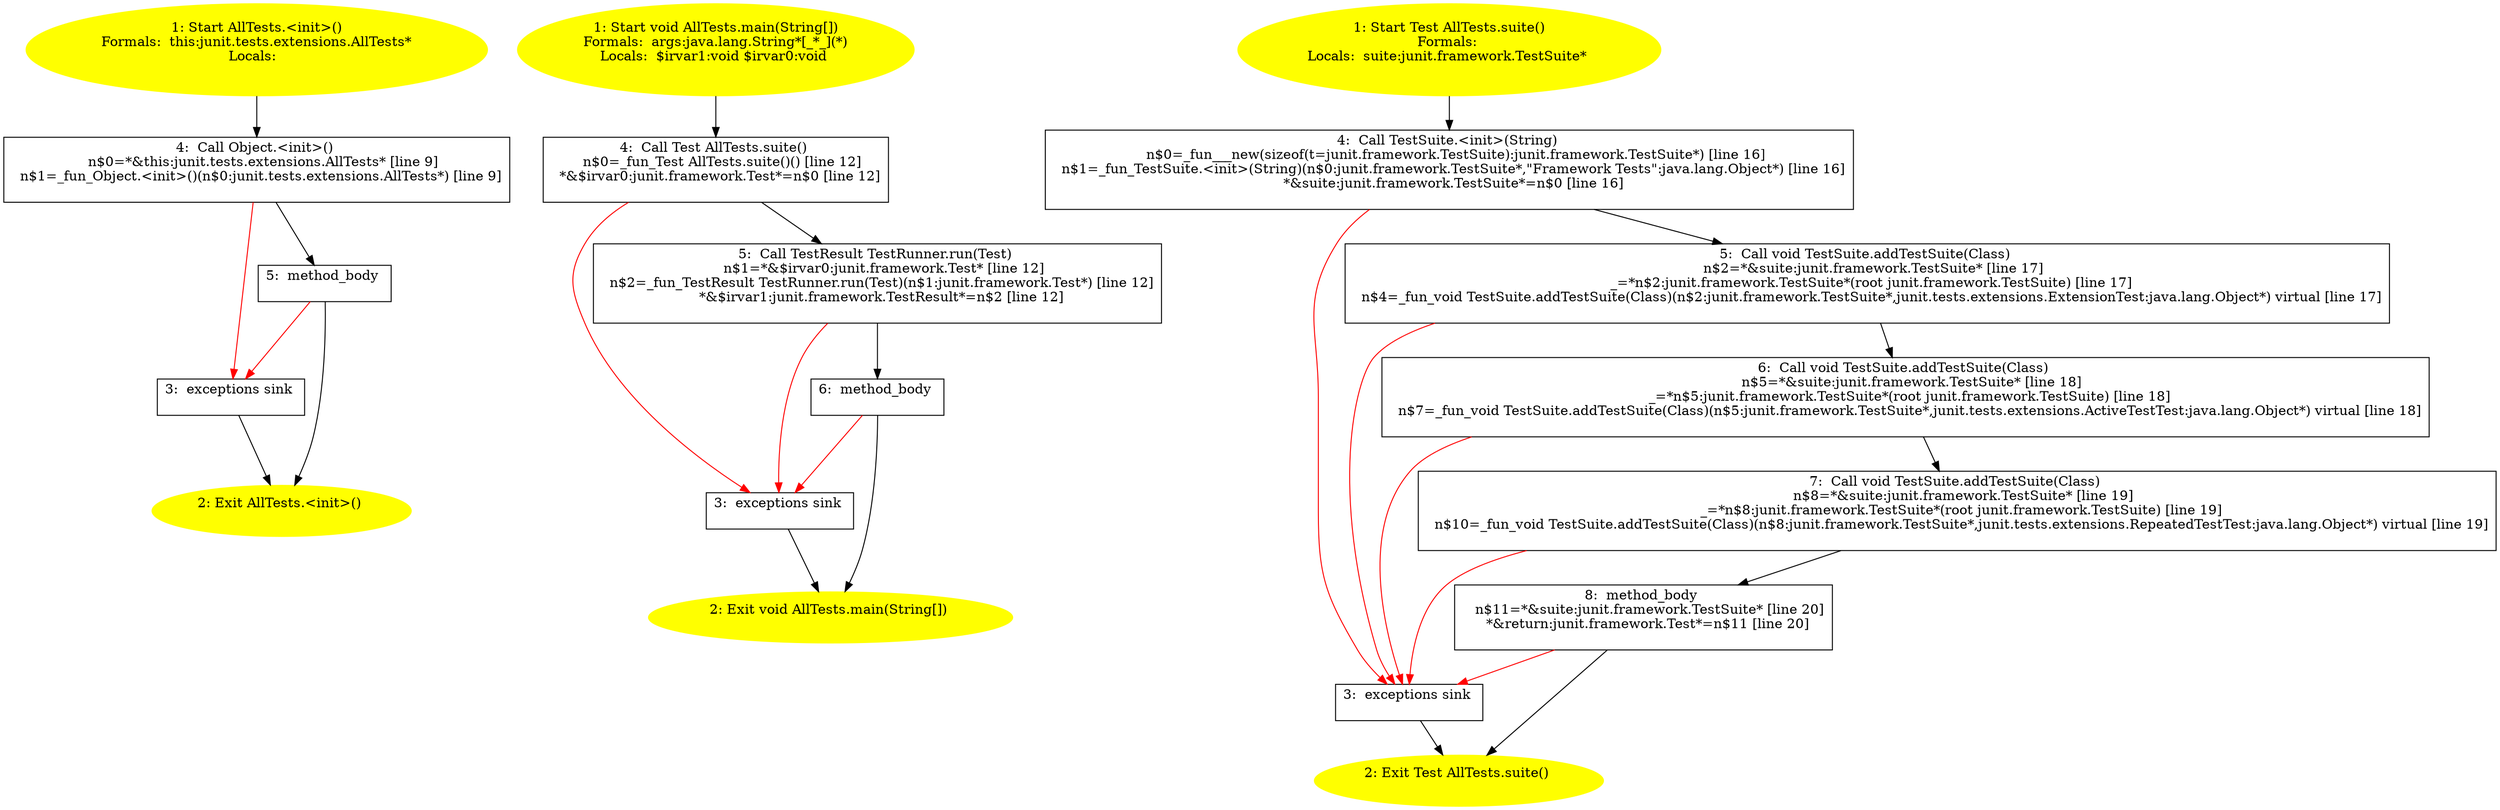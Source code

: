 /* @generated */
digraph cfg {
"junit.tests.extensions.AllTests.<init>().6b0934fdc7e3da944a2e975a4953b663_1" [label="1: Start AllTests.<init>()\nFormals:  this:junit.tests.extensions.AllTests*\nLocals:  \n  " color=yellow style=filled]
	

	 "junit.tests.extensions.AllTests.<init>().6b0934fdc7e3da944a2e975a4953b663_1" -> "junit.tests.extensions.AllTests.<init>().6b0934fdc7e3da944a2e975a4953b663_4" ;
"junit.tests.extensions.AllTests.<init>().6b0934fdc7e3da944a2e975a4953b663_2" [label="2: Exit AllTests.<init>() \n  " color=yellow style=filled]
	

"junit.tests.extensions.AllTests.<init>().6b0934fdc7e3da944a2e975a4953b663_3" [label="3:  exceptions sink \n  " shape="box"]
	

	 "junit.tests.extensions.AllTests.<init>().6b0934fdc7e3da944a2e975a4953b663_3" -> "junit.tests.extensions.AllTests.<init>().6b0934fdc7e3da944a2e975a4953b663_2" ;
"junit.tests.extensions.AllTests.<init>().6b0934fdc7e3da944a2e975a4953b663_4" [label="4:  Call Object.<init>() \n   n$0=*&this:junit.tests.extensions.AllTests* [line 9]\n  n$1=_fun_Object.<init>()(n$0:junit.tests.extensions.AllTests*) [line 9]\n " shape="box"]
	

	 "junit.tests.extensions.AllTests.<init>().6b0934fdc7e3da944a2e975a4953b663_4" -> "junit.tests.extensions.AllTests.<init>().6b0934fdc7e3da944a2e975a4953b663_5" ;
	 "junit.tests.extensions.AllTests.<init>().6b0934fdc7e3da944a2e975a4953b663_4" -> "junit.tests.extensions.AllTests.<init>().6b0934fdc7e3da944a2e975a4953b663_3" [color="red" ];
"junit.tests.extensions.AllTests.<init>().6b0934fdc7e3da944a2e975a4953b663_5" [label="5:  method_body \n  " shape="box"]
	

	 "junit.tests.extensions.AllTests.<init>().6b0934fdc7e3da944a2e975a4953b663_5" -> "junit.tests.extensions.AllTests.<init>().6b0934fdc7e3da944a2e975a4953b663_2" ;
	 "junit.tests.extensions.AllTests.<init>().6b0934fdc7e3da944a2e975a4953b663_5" -> "junit.tests.extensions.AllTests.<init>().6b0934fdc7e3da944a2e975a4953b663_3" [color="red" ];
"junit.tests.extensions.AllTests.main(java.lang.String[]):void.b97d937a1bb90e72f31847a33ee89bc4_1" [label="1: Start void AllTests.main(String[])\nFormals:  args:java.lang.String*[_*_](*)\nLocals:  $irvar1:void $irvar0:void \n  " color=yellow style=filled]
	

	 "junit.tests.extensions.AllTests.main(java.lang.String[]):void.b97d937a1bb90e72f31847a33ee89bc4_1" -> "junit.tests.extensions.AllTests.main(java.lang.String[]):void.b97d937a1bb90e72f31847a33ee89bc4_4" ;
"junit.tests.extensions.AllTests.main(java.lang.String[]):void.b97d937a1bb90e72f31847a33ee89bc4_2" [label="2: Exit void AllTests.main(String[]) \n  " color=yellow style=filled]
	

"junit.tests.extensions.AllTests.main(java.lang.String[]):void.b97d937a1bb90e72f31847a33ee89bc4_3" [label="3:  exceptions sink \n  " shape="box"]
	

	 "junit.tests.extensions.AllTests.main(java.lang.String[]):void.b97d937a1bb90e72f31847a33ee89bc4_3" -> "junit.tests.extensions.AllTests.main(java.lang.String[]):void.b97d937a1bb90e72f31847a33ee89bc4_2" ;
"junit.tests.extensions.AllTests.main(java.lang.String[]):void.b97d937a1bb90e72f31847a33ee89bc4_4" [label="4:  Call Test AllTests.suite() \n   n$0=_fun_Test AllTests.suite()() [line 12]\n  *&$irvar0:junit.framework.Test*=n$0 [line 12]\n " shape="box"]
	

	 "junit.tests.extensions.AllTests.main(java.lang.String[]):void.b97d937a1bb90e72f31847a33ee89bc4_4" -> "junit.tests.extensions.AllTests.main(java.lang.String[]):void.b97d937a1bb90e72f31847a33ee89bc4_5" ;
	 "junit.tests.extensions.AllTests.main(java.lang.String[]):void.b97d937a1bb90e72f31847a33ee89bc4_4" -> "junit.tests.extensions.AllTests.main(java.lang.String[]):void.b97d937a1bb90e72f31847a33ee89bc4_3" [color="red" ];
"junit.tests.extensions.AllTests.main(java.lang.String[]):void.b97d937a1bb90e72f31847a33ee89bc4_5" [label="5:  Call TestResult TestRunner.run(Test) \n   n$1=*&$irvar0:junit.framework.Test* [line 12]\n  n$2=_fun_TestResult TestRunner.run(Test)(n$1:junit.framework.Test*) [line 12]\n  *&$irvar1:junit.framework.TestResult*=n$2 [line 12]\n " shape="box"]
	

	 "junit.tests.extensions.AllTests.main(java.lang.String[]):void.b97d937a1bb90e72f31847a33ee89bc4_5" -> "junit.tests.extensions.AllTests.main(java.lang.String[]):void.b97d937a1bb90e72f31847a33ee89bc4_6" ;
	 "junit.tests.extensions.AllTests.main(java.lang.String[]):void.b97d937a1bb90e72f31847a33ee89bc4_5" -> "junit.tests.extensions.AllTests.main(java.lang.String[]):void.b97d937a1bb90e72f31847a33ee89bc4_3" [color="red" ];
"junit.tests.extensions.AllTests.main(java.lang.String[]):void.b97d937a1bb90e72f31847a33ee89bc4_6" [label="6:  method_body \n  " shape="box"]
	

	 "junit.tests.extensions.AllTests.main(java.lang.String[]):void.b97d937a1bb90e72f31847a33ee89bc4_6" -> "junit.tests.extensions.AllTests.main(java.lang.String[]):void.b97d937a1bb90e72f31847a33ee89bc4_2" ;
	 "junit.tests.extensions.AllTests.main(java.lang.String[]):void.b97d937a1bb90e72f31847a33ee89bc4_6" -> "junit.tests.extensions.AllTests.main(java.lang.String[]):void.b97d937a1bb90e72f31847a33ee89bc4_3" [color="red" ];
"junit.tests.extensions.AllTests.suite():junit.framework.Test.a1032aad0a36acb91422db64c9e76716_1" [label="1: Start Test AllTests.suite()\nFormals: \nLocals:  suite:junit.framework.TestSuite* \n  " color=yellow style=filled]
	

	 "junit.tests.extensions.AllTests.suite():junit.framework.Test.a1032aad0a36acb91422db64c9e76716_1" -> "junit.tests.extensions.AllTests.suite():junit.framework.Test.a1032aad0a36acb91422db64c9e76716_4" ;
"junit.tests.extensions.AllTests.suite():junit.framework.Test.a1032aad0a36acb91422db64c9e76716_2" [label="2: Exit Test AllTests.suite() \n  " color=yellow style=filled]
	

"junit.tests.extensions.AllTests.suite():junit.framework.Test.a1032aad0a36acb91422db64c9e76716_3" [label="3:  exceptions sink \n  " shape="box"]
	

	 "junit.tests.extensions.AllTests.suite():junit.framework.Test.a1032aad0a36acb91422db64c9e76716_3" -> "junit.tests.extensions.AllTests.suite():junit.framework.Test.a1032aad0a36acb91422db64c9e76716_2" ;
"junit.tests.extensions.AllTests.suite():junit.framework.Test.a1032aad0a36acb91422db64c9e76716_4" [label="4:  Call TestSuite.<init>(String) \n   n$0=_fun___new(sizeof(t=junit.framework.TestSuite):junit.framework.TestSuite*) [line 16]\n  n$1=_fun_TestSuite.<init>(String)(n$0:junit.framework.TestSuite*,\"Framework Tests\":java.lang.Object*) [line 16]\n  *&suite:junit.framework.TestSuite*=n$0 [line 16]\n " shape="box"]
	

	 "junit.tests.extensions.AllTests.suite():junit.framework.Test.a1032aad0a36acb91422db64c9e76716_4" -> "junit.tests.extensions.AllTests.suite():junit.framework.Test.a1032aad0a36acb91422db64c9e76716_5" ;
	 "junit.tests.extensions.AllTests.suite():junit.framework.Test.a1032aad0a36acb91422db64c9e76716_4" -> "junit.tests.extensions.AllTests.suite():junit.framework.Test.a1032aad0a36acb91422db64c9e76716_3" [color="red" ];
"junit.tests.extensions.AllTests.suite():junit.framework.Test.a1032aad0a36acb91422db64c9e76716_5" [label="5:  Call void TestSuite.addTestSuite(Class) \n   n$2=*&suite:junit.framework.TestSuite* [line 17]\n  _=*n$2:junit.framework.TestSuite*(root junit.framework.TestSuite) [line 17]\n  n$4=_fun_void TestSuite.addTestSuite(Class)(n$2:junit.framework.TestSuite*,junit.tests.extensions.ExtensionTest:java.lang.Object*) virtual [line 17]\n " shape="box"]
	

	 "junit.tests.extensions.AllTests.suite():junit.framework.Test.a1032aad0a36acb91422db64c9e76716_5" -> "junit.tests.extensions.AllTests.suite():junit.framework.Test.a1032aad0a36acb91422db64c9e76716_6" ;
	 "junit.tests.extensions.AllTests.suite():junit.framework.Test.a1032aad0a36acb91422db64c9e76716_5" -> "junit.tests.extensions.AllTests.suite():junit.framework.Test.a1032aad0a36acb91422db64c9e76716_3" [color="red" ];
"junit.tests.extensions.AllTests.suite():junit.framework.Test.a1032aad0a36acb91422db64c9e76716_6" [label="6:  Call void TestSuite.addTestSuite(Class) \n   n$5=*&suite:junit.framework.TestSuite* [line 18]\n  _=*n$5:junit.framework.TestSuite*(root junit.framework.TestSuite) [line 18]\n  n$7=_fun_void TestSuite.addTestSuite(Class)(n$5:junit.framework.TestSuite*,junit.tests.extensions.ActiveTestTest:java.lang.Object*) virtual [line 18]\n " shape="box"]
	

	 "junit.tests.extensions.AllTests.suite():junit.framework.Test.a1032aad0a36acb91422db64c9e76716_6" -> "junit.tests.extensions.AllTests.suite():junit.framework.Test.a1032aad0a36acb91422db64c9e76716_7" ;
	 "junit.tests.extensions.AllTests.suite():junit.framework.Test.a1032aad0a36acb91422db64c9e76716_6" -> "junit.tests.extensions.AllTests.suite():junit.framework.Test.a1032aad0a36acb91422db64c9e76716_3" [color="red" ];
"junit.tests.extensions.AllTests.suite():junit.framework.Test.a1032aad0a36acb91422db64c9e76716_7" [label="7:  Call void TestSuite.addTestSuite(Class) \n   n$8=*&suite:junit.framework.TestSuite* [line 19]\n  _=*n$8:junit.framework.TestSuite*(root junit.framework.TestSuite) [line 19]\n  n$10=_fun_void TestSuite.addTestSuite(Class)(n$8:junit.framework.TestSuite*,junit.tests.extensions.RepeatedTestTest:java.lang.Object*) virtual [line 19]\n " shape="box"]
	

	 "junit.tests.extensions.AllTests.suite():junit.framework.Test.a1032aad0a36acb91422db64c9e76716_7" -> "junit.tests.extensions.AllTests.suite():junit.framework.Test.a1032aad0a36acb91422db64c9e76716_8" ;
	 "junit.tests.extensions.AllTests.suite():junit.framework.Test.a1032aad0a36acb91422db64c9e76716_7" -> "junit.tests.extensions.AllTests.suite():junit.framework.Test.a1032aad0a36acb91422db64c9e76716_3" [color="red" ];
"junit.tests.extensions.AllTests.suite():junit.framework.Test.a1032aad0a36acb91422db64c9e76716_8" [label="8:  method_body \n   n$11=*&suite:junit.framework.TestSuite* [line 20]\n  *&return:junit.framework.Test*=n$11 [line 20]\n " shape="box"]
	

	 "junit.tests.extensions.AllTests.suite():junit.framework.Test.a1032aad0a36acb91422db64c9e76716_8" -> "junit.tests.extensions.AllTests.suite():junit.framework.Test.a1032aad0a36acb91422db64c9e76716_2" ;
	 "junit.tests.extensions.AllTests.suite():junit.framework.Test.a1032aad0a36acb91422db64c9e76716_8" -> "junit.tests.extensions.AllTests.suite():junit.framework.Test.a1032aad0a36acb91422db64c9e76716_3" [color="red" ];
}
